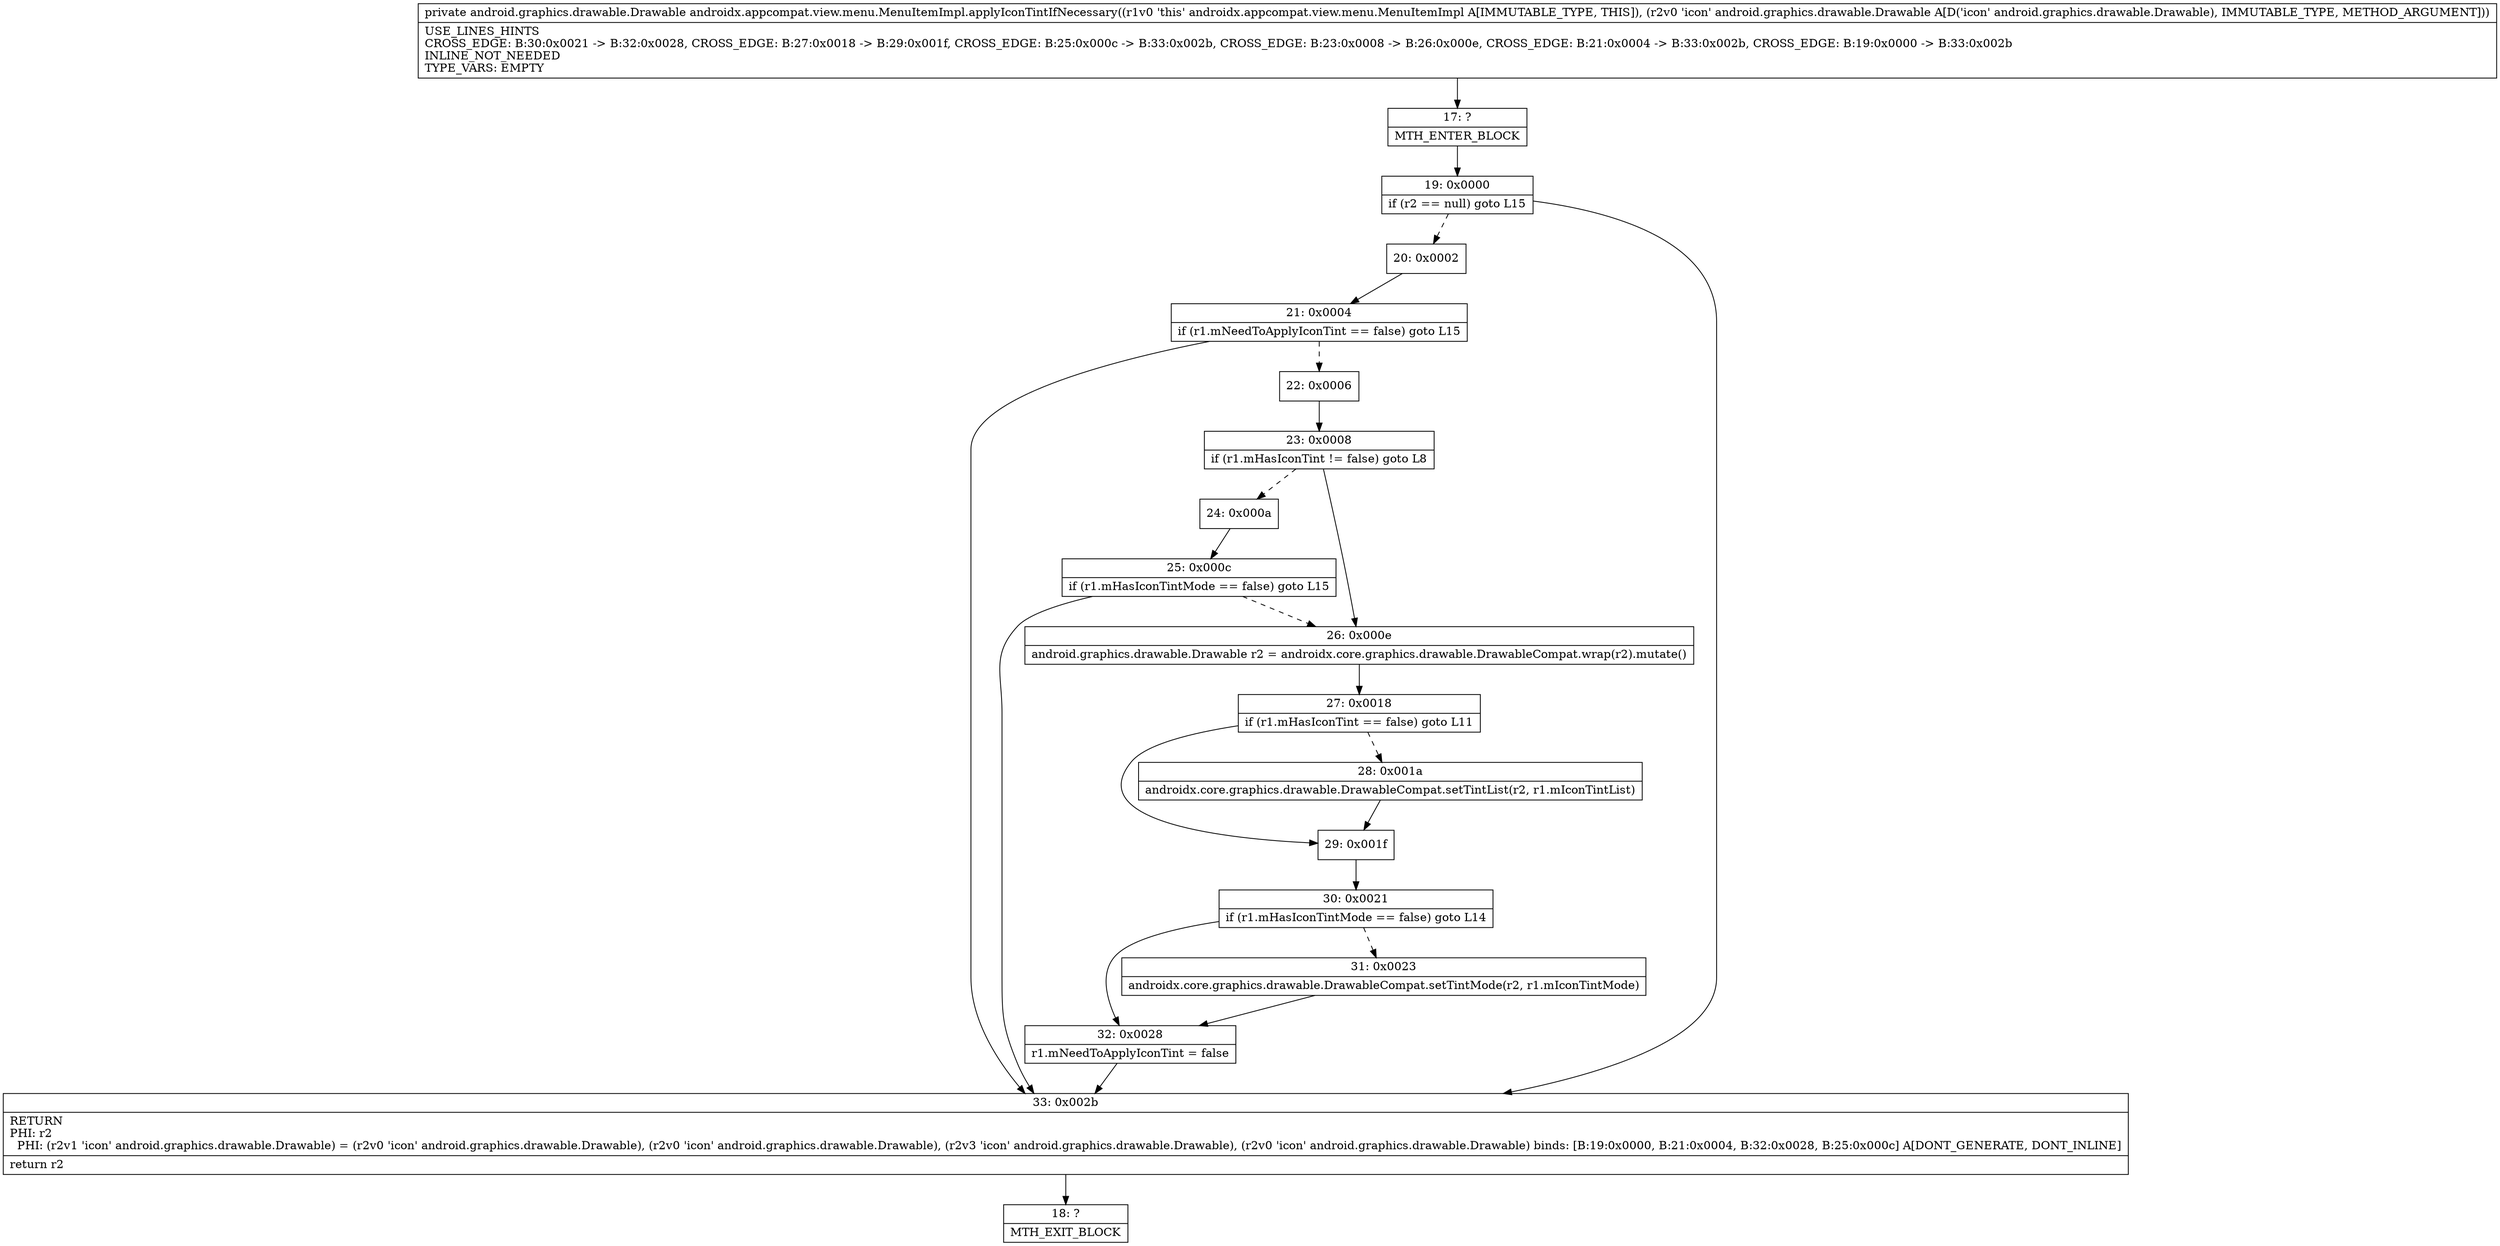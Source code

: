 digraph "CFG forandroidx.appcompat.view.menu.MenuItemImpl.applyIconTintIfNecessary(Landroid\/graphics\/drawable\/Drawable;)Landroid\/graphics\/drawable\/Drawable;" {
Node_17 [shape=record,label="{17\:\ ?|MTH_ENTER_BLOCK\l}"];
Node_19 [shape=record,label="{19\:\ 0x0000|if (r2 == null) goto L15\l}"];
Node_20 [shape=record,label="{20\:\ 0x0002}"];
Node_21 [shape=record,label="{21\:\ 0x0004|if (r1.mNeedToApplyIconTint == false) goto L15\l}"];
Node_22 [shape=record,label="{22\:\ 0x0006}"];
Node_23 [shape=record,label="{23\:\ 0x0008|if (r1.mHasIconTint != false) goto L8\l}"];
Node_24 [shape=record,label="{24\:\ 0x000a}"];
Node_25 [shape=record,label="{25\:\ 0x000c|if (r1.mHasIconTintMode == false) goto L15\l}"];
Node_26 [shape=record,label="{26\:\ 0x000e|android.graphics.drawable.Drawable r2 = androidx.core.graphics.drawable.DrawableCompat.wrap(r2).mutate()\l}"];
Node_27 [shape=record,label="{27\:\ 0x0018|if (r1.mHasIconTint == false) goto L11\l}"];
Node_28 [shape=record,label="{28\:\ 0x001a|androidx.core.graphics.drawable.DrawableCompat.setTintList(r2, r1.mIconTintList)\l}"];
Node_29 [shape=record,label="{29\:\ 0x001f}"];
Node_30 [shape=record,label="{30\:\ 0x0021|if (r1.mHasIconTintMode == false) goto L14\l}"];
Node_31 [shape=record,label="{31\:\ 0x0023|androidx.core.graphics.drawable.DrawableCompat.setTintMode(r2, r1.mIconTintMode)\l}"];
Node_32 [shape=record,label="{32\:\ 0x0028|r1.mNeedToApplyIconTint = false\l}"];
Node_33 [shape=record,label="{33\:\ 0x002b|RETURN\lPHI: r2 \l  PHI: (r2v1 'icon' android.graphics.drawable.Drawable) = (r2v0 'icon' android.graphics.drawable.Drawable), (r2v0 'icon' android.graphics.drawable.Drawable), (r2v3 'icon' android.graphics.drawable.Drawable), (r2v0 'icon' android.graphics.drawable.Drawable) binds: [B:19:0x0000, B:21:0x0004, B:32:0x0028, B:25:0x000c] A[DONT_GENERATE, DONT_INLINE]\l|return r2\l}"];
Node_18 [shape=record,label="{18\:\ ?|MTH_EXIT_BLOCK\l}"];
MethodNode[shape=record,label="{private android.graphics.drawable.Drawable androidx.appcompat.view.menu.MenuItemImpl.applyIconTintIfNecessary((r1v0 'this' androidx.appcompat.view.menu.MenuItemImpl A[IMMUTABLE_TYPE, THIS]), (r2v0 'icon' android.graphics.drawable.Drawable A[D('icon' android.graphics.drawable.Drawable), IMMUTABLE_TYPE, METHOD_ARGUMENT]))  | USE_LINES_HINTS\lCROSS_EDGE: B:30:0x0021 \-\> B:32:0x0028, CROSS_EDGE: B:27:0x0018 \-\> B:29:0x001f, CROSS_EDGE: B:25:0x000c \-\> B:33:0x002b, CROSS_EDGE: B:23:0x0008 \-\> B:26:0x000e, CROSS_EDGE: B:21:0x0004 \-\> B:33:0x002b, CROSS_EDGE: B:19:0x0000 \-\> B:33:0x002b\lINLINE_NOT_NEEDED\lTYPE_VARS: EMPTY\l}"];
MethodNode -> Node_17;Node_17 -> Node_19;
Node_19 -> Node_20[style=dashed];
Node_19 -> Node_33;
Node_20 -> Node_21;
Node_21 -> Node_22[style=dashed];
Node_21 -> Node_33;
Node_22 -> Node_23;
Node_23 -> Node_24[style=dashed];
Node_23 -> Node_26;
Node_24 -> Node_25;
Node_25 -> Node_26[style=dashed];
Node_25 -> Node_33;
Node_26 -> Node_27;
Node_27 -> Node_28[style=dashed];
Node_27 -> Node_29;
Node_28 -> Node_29;
Node_29 -> Node_30;
Node_30 -> Node_31[style=dashed];
Node_30 -> Node_32;
Node_31 -> Node_32;
Node_32 -> Node_33;
Node_33 -> Node_18;
}

